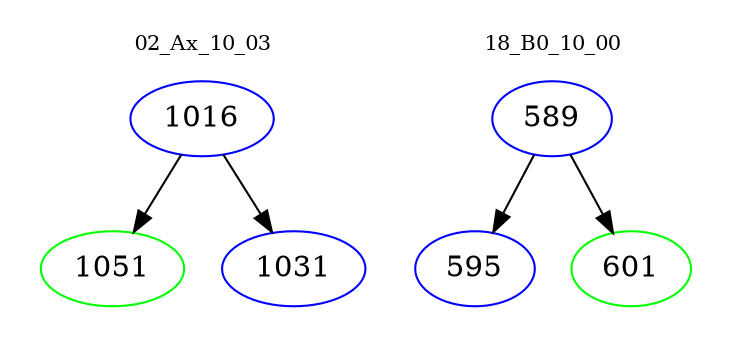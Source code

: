 digraph{
subgraph cluster_0 {
color = white
label = "02_Ax_10_03";
fontsize=10;
T0_1016 [label="1016", color="blue"]
T0_1016 -> T0_1051 [color="black"]
T0_1051 [label="1051", color="green"]
T0_1016 -> T0_1031 [color="black"]
T0_1031 [label="1031", color="blue"]
}
subgraph cluster_1 {
color = white
label = "18_B0_10_00";
fontsize=10;
T1_589 [label="589", color="blue"]
T1_589 -> T1_595 [color="black"]
T1_595 [label="595", color="blue"]
T1_589 -> T1_601 [color="black"]
T1_601 [label="601", color="green"]
}
}

